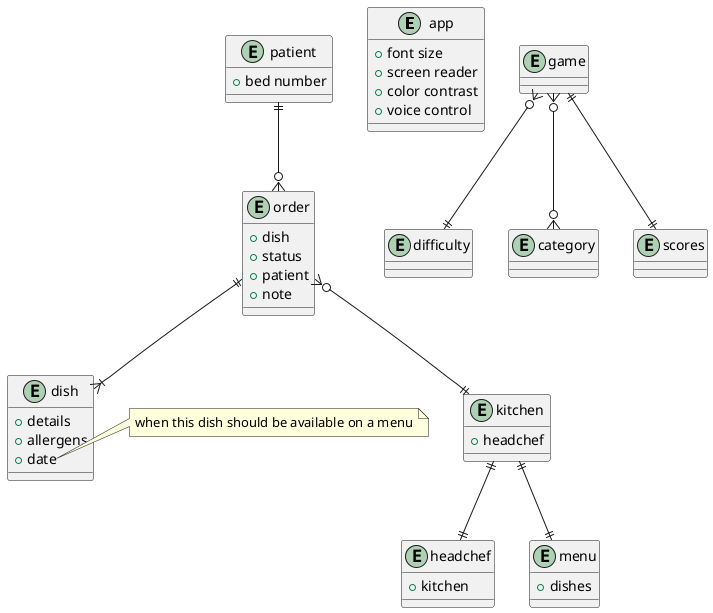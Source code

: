 /'

    Domain model for Patient Assist Project - SYSDAT F25 

    Crow's Foot Notation:
        Type 	        Symbol
        
        Zero or One 	|o--
        Exactly One 	||--
        Zero or Many 	}o--
        One or Many 	}|--

'/

@startuml

entity app {
    +font size
    +screen reader
    +color contrast
    +voice control
}

entity patient {
    +bed number
}

entity order {
    +dish
    +status
    +patient
    +note
}

entity dish {
    +details
    +allergens
    +date
}

entity kitchen {
    +headchef
}

entity game {
}

entity difficulty {
}

entity category {
}

entity scores {
}

entity headchef {
    +kitchen
}

entity menu {
    +dishes
}

/' 

    RELATIONS
    
'/

patient ||--o{ order
order ||--|{ dish
order }o--|| kitchen

game }o--|| difficulty
game }o--o{ category
game ||--|| scores

kitchen ||--|| menu
kitchen ||--|| headchef

/' 

    NOTES 
    
'/

note right of dish::date
    when this dish should be available on a menu
end note

@enduml
